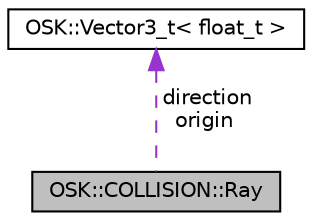digraph "OSK::COLLISION::Ray"
{
 // LATEX_PDF_SIZE
  edge [fontname="Helvetica",fontsize="10",labelfontname="Helvetica",labelfontsize="10"];
  node [fontname="Helvetica",fontsize="10",shape=record];
  Node1 [label="OSK::COLLISION::Ray",height=0.2,width=0.4,color="black", fillcolor="grey75", style="filled", fontcolor="black",tooltip="Representa un rayo lanzado en el mundo que puede colisionar con colliders."];
  Node2 -> Node1 [dir="back",color="darkorchid3",fontsize="10",style="dashed",label=" direction\norigin" ,fontname="Helvetica"];
  Node2 [label="OSK::Vector3_t\< float_t \>",height=0.2,width=0.4,color="black", fillcolor="white", style="filled",URL="$class_o_s_k_1_1_vector3__t.html",tooltip=" "];
}
